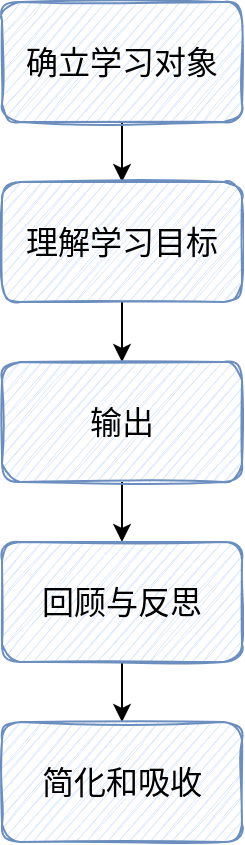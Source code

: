 <mxfile version="19.0.3" type="device"><diagram id="Er7p-G1mkevnYwm7MiGQ" name="第 1 页"><mxGraphModel dx="1106" dy="852" grid="1" gridSize="10" guides="1" tooltips="1" connect="1" arrows="1" fold="1" page="1" pageScale="1" pageWidth="827" pageHeight="1169" math="0" shadow="0"><root><mxCell id="0"/><mxCell id="1" parent="0"/><mxCell id="hiLmwTRIKp5W7SDcpHpF-3" value="" style="edgeStyle=orthogonalEdgeStyle;rounded=0;orthogonalLoop=1;jettySize=auto;html=1;fontFamily=Comic Sans MS;fontSize=16;" parent="1" source="hiLmwTRIKp5W7SDcpHpF-1" target="hiLmwTRIKp5W7SDcpHpF-2" edge="1"><mxGeometry relative="1" as="geometry"/></mxCell><mxCell id="hiLmwTRIKp5W7SDcpHpF-1" value="&lt;font style=&quot;font-size: 16px;&quot; face=&quot;ZCOOL KuaiLe&quot;&gt;确立学习对象&lt;/font&gt;" style="rounded=1;whiteSpace=wrap;html=1;sketch=1;fillColor=#dae8fc;strokeColor=#6c8ebf;fontFamily=Comic Sans MS;" parent="1" vertex="1"><mxGeometry x="180" y="80" width="120" height="60" as="geometry"/></mxCell><mxCell id="hiLmwTRIKp5W7SDcpHpF-5" value="" style="edgeStyle=orthogonalEdgeStyle;rounded=0;orthogonalLoop=1;jettySize=auto;html=1;fontFamily=Comic Sans MS;fontSize=16;" parent="1" source="hiLmwTRIKp5W7SDcpHpF-2" target="hiLmwTRIKp5W7SDcpHpF-4" edge="1"><mxGeometry relative="1" as="geometry"/></mxCell><mxCell id="hiLmwTRIKp5W7SDcpHpF-2" value="&lt;font face=&quot;ZCOOL KuaiLe&quot;&gt;&lt;span style=&quot;font-size: 16px;&quot;&gt;理解学习目标&lt;/span&gt;&lt;/font&gt;" style="rounded=1;whiteSpace=wrap;html=1;sketch=1;fillColor=#dae8fc;strokeColor=#6c8ebf;fontFamily=Comic Sans MS;" parent="1" vertex="1"><mxGeometry x="180" y="170" width="120" height="60" as="geometry"/></mxCell><mxCell id="hiLmwTRIKp5W7SDcpHpF-7" value="" style="edgeStyle=orthogonalEdgeStyle;rounded=0;orthogonalLoop=1;jettySize=auto;html=1;fontFamily=Comic Sans MS;fontSize=16;" parent="1" source="hiLmwTRIKp5W7SDcpHpF-4" target="hiLmwTRIKp5W7SDcpHpF-6" edge="1"><mxGeometry relative="1" as="geometry"/></mxCell><mxCell id="hiLmwTRIKp5W7SDcpHpF-4" value="&lt;font face=&quot;ZCOOL KuaiLe&quot;&gt;&lt;span style=&quot;font-size: 16px;&quot;&gt;输出&lt;/span&gt;&lt;/font&gt;" style="rounded=1;whiteSpace=wrap;html=1;sketch=1;fillColor=#dae8fc;strokeColor=#6c8ebf;fontFamily=Comic Sans MS;" parent="1" vertex="1"><mxGeometry x="180" y="260" width="120" height="60" as="geometry"/></mxCell><mxCell id="hiLmwTRIKp5W7SDcpHpF-9" value="" style="edgeStyle=orthogonalEdgeStyle;rounded=0;orthogonalLoop=1;jettySize=auto;html=1;fontFamily=Comic Sans MS;fontSize=16;" parent="1" source="hiLmwTRIKp5W7SDcpHpF-6" target="hiLmwTRIKp5W7SDcpHpF-8" edge="1"><mxGeometry relative="1" as="geometry"/></mxCell><mxCell id="hiLmwTRIKp5W7SDcpHpF-6" value="&lt;font face=&quot;ZCOOL KuaiLe&quot;&gt;&lt;span style=&quot;font-size: 16px;&quot;&gt;回顾与反思&lt;/span&gt;&lt;/font&gt;" style="rounded=1;whiteSpace=wrap;html=1;sketch=1;fillColor=#dae8fc;strokeColor=#6c8ebf;fontFamily=Comic Sans MS;" parent="1" vertex="1"><mxGeometry x="180" y="350" width="120" height="60" as="geometry"/></mxCell><mxCell id="hiLmwTRIKp5W7SDcpHpF-8" value="&lt;font face=&quot;ZCOOL KuaiLe&quot;&gt;&lt;span style=&quot;font-size: 16px;&quot;&gt;简化和吸收&lt;/span&gt;&lt;/font&gt;" style="rounded=1;whiteSpace=wrap;html=1;sketch=1;fillColor=#dae8fc;strokeColor=#6c8ebf;fontFamily=Comic Sans MS;" parent="1" vertex="1"><mxGeometry x="180" y="440" width="120" height="60" as="geometry"/></mxCell></root></mxGraphModel></diagram></mxfile>